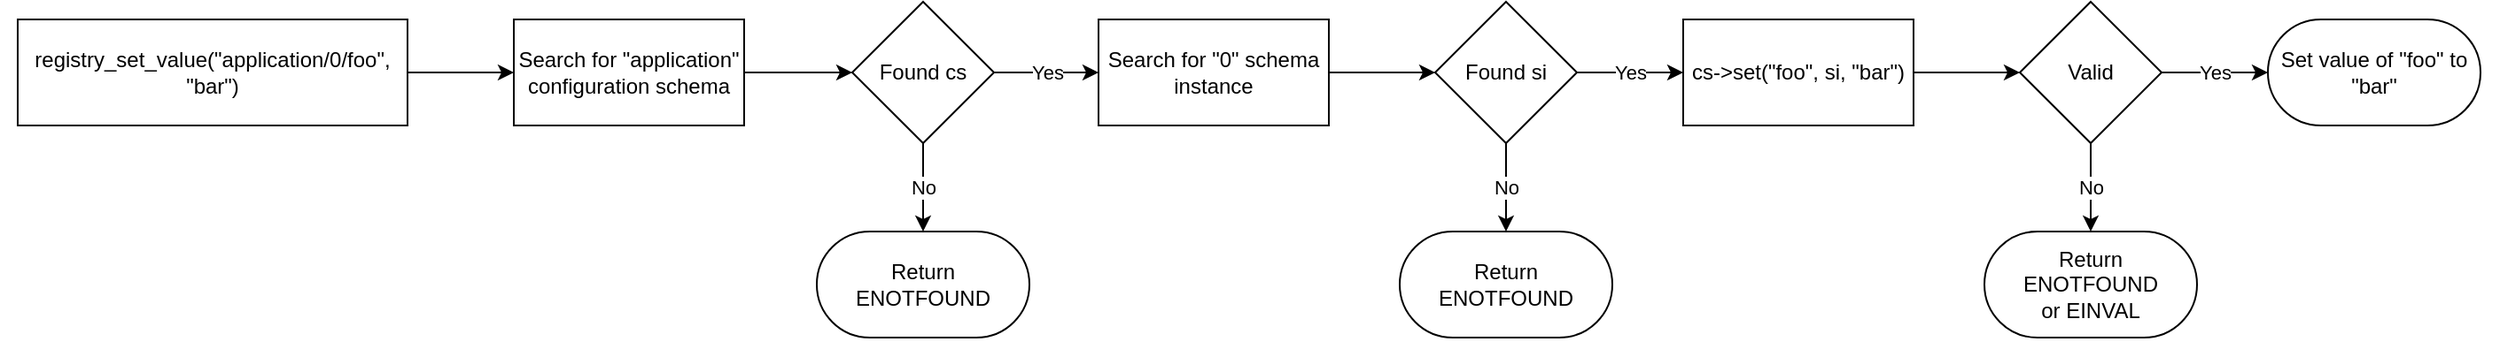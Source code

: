 <mxfile>
    <diagram id="fjN8D4Odn0497USpxgly" name="Page-1">
        <mxGraphModel dx="2868" dy="840" grid="1" gridSize="10" guides="1" tooltips="1" connect="1" arrows="1" fold="1" page="1" pageScale="1" pageWidth="1169" pageHeight="827" background="#FFFFFF" math="0" shadow="0">
            <root>
                <mxCell id="0"/>
                <mxCell id="1" parent="0"/>
                <mxCell id="274" value="" style="rounded=0;whiteSpace=wrap;html=1;strokeColor=none;" parent="1" vertex="1">
                    <mxGeometry x="-1160" y="20" width="1410" height="200" as="geometry"/>
                </mxCell>
                <mxCell id="181" value="registry_set_value(&quot;application/0/foo&quot;, &quot;bar&quot;)" style="rounded=0;whiteSpace=wrap;html=1;" parent="1" vertex="1">
                    <mxGeometry x="-1150" y="30" width="220" height="60" as="geometry"/>
                </mxCell>
                <mxCell id="213" style="edgeStyle=elbowEdgeStyle;rounded=0;html=1;" parent="1" source="181" target="215" edge="1">
                    <mxGeometry relative="1" as="geometry">
                        <mxPoint x="-713" y="240" as="sourcePoint"/>
                    </mxGeometry>
                </mxCell>
                <mxCell id="214" style="edgeStyle=elbowEdgeStyle;rounded=0;html=1;" parent="1" source="215" target="218" edge="1">
                    <mxGeometry relative="1" as="geometry">
                        <mxPoint x="-719" y="379" as="targetPoint"/>
                    </mxGeometry>
                </mxCell>
                <mxCell id="215" value="Search for &quot;application&quot; configuration schema" style="rounded=0;whiteSpace=wrap;html=1;" parent="1" vertex="1">
                    <mxGeometry x="-870" y="30" width="130" height="60" as="geometry"/>
                </mxCell>
                <mxCell id="216" value="No" style="edgeStyle=elbowEdgeStyle;rounded=0;html=1;" parent="1" source="218" target="219" edge="1">
                    <mxGeometry relative="1" as="geometry">
                        <mxPoint x="-619" y="419" as="targetPoint"/>
                        <mxPoint as="offset"/>
                    </mxGeometry>
                </mxCell>
                <mxCell id="217" value="Yes" style="edgeStyle=elbowEdgeStyle;rounded=0;html=1;" parent="1" source="218" target="228" edge="1">
                    <mxGeometry relative="1" as="geometry">
                        <mxPoint x="-719" y="489" as="targetPoint"/>
                    </mxGeometry>
                </mxCell>
                <mxCell id="218" value="Found cs" style="rhombus;whiteSpace=wrap;html=1;" parent="1" vertex="1">
                    <mxGeometry x="-679" y="20" width="80" height="80" as="geometry"/>
                </mxCell>
                <mxCell id="219" value="Return&lt;br&gt;ENOTFOUND" style="rounded=1;whiteSpace=wrap;html=1;arcSize=50;" parent="1" vertex="1">
                    <mxGeometry x="-699" y="150" width="120" height="60" as="geometry"/>
                </mxCell>
                <mxCell id="220" style="edgeStyle=elbowEdgeStyle;rounded=0;html=1;" parent="1" source="221" target="226" edge="1">
                    <mxGeometry relative="1" as="geometry"/>
                </mxCell>
                <mxCell id="221" value="cs-&amp;gt;set(&quot;foo&quot;, si, &quot;bar&quot;)" style="rounded=0;whiteSpace=wrap;html=1;" parent="1" vertex="1">
                    <mxGeometry x="-210" y="30" width="130" height="60" as="geometry"/>
                </mxCell>
                <mxCell id="222" value="No" style="edgeStyle=elbowEdgeStyle;rounded=0;html=1;" parent="1" source="226" target="223" edge="1">
                    <mxGeometry relative="1" as="geometry">
                        <mxPoint x="-784" y="739" as="sourcePoint"/>
                        <mxPoint x="-724" y="739" as="targetPoint"/>
                        <mxPoint as="offset"/>
                    </mxGeometry>
                </mxCell>
                <mxCell id="223" value="Return&lt;br&gt;ENOTFOUND&lt;br&gt;or EINVAL" style="rounded=1;whiteSpace=wrap;html=1;arcSize=50;" parent="1" vertex="1">
                    <mxGeometry x="-40" y="150" width="120" height="60" as="geometry"/>
                </mxCell>
                <mxCell id="224" value="Yes" style="edgeStyle=elbowEdgeStyle;rounded=0;html=1;" parent="1" source="226" target="225" edge="1">
                    <mxGeometry relative="1" as="geometry">
                        <mxPoint x="-904" y="889" as="sourcePoint"/>
                        <mxPoint x="-844" y="889" as="targetPoint"/>
                        <mxPoint as="offset"/>
                    </mxGeometry>
                </mxCell>
                <mxCell id="225" value="Set value of &quot;foo&quot; to &quot;bar&quot;" style="rounded=1;whiteSpace=wrap;html=1;arcSize=50;" parent="1" vertex="1">
                    <mxGeometry x="120" y="30" width="120" height="60" as="geometry"/>
                </mxCell>
                <mxCell id="226" value="Valid" style="rhombus;whiteSpace=wrap;html=1;" parent="1" vertex="1">
                    <mxGeometry x="-20" y="20" width="80" height="80" as="geometry"/>
                </mxCell>
                <mxCell id="227" style="edgeStyle=elbowEdgeStyle;rounded=0;html=1;" parent="1" source="228" target="231" edge="1">
                    <mxGeometry relative="1" as="geometry">
                        <mxPoint x="-719" y="599" as="targetPoint"/>
                    </mxGeometry>
                </mxCell>
                <mxCell id="228" value="Search for &quot;0&quot; schema instance" style="rounded=0;whiteSpace=wrap;html=1;" parent="1" vertex="1">
                    <mxGeometry x="-540" y="30" width="130" height="60" as="geometry"/>
                </mxCell>
                <mxCell id="229" value="No" style="edgeStyle=elbowEdgeStyle;rounded=0;html=1;" parent="1" source="231" target="232" edge="1">
                    <mxGeometry relative="1" as="geometry">
                        <mxPoint x="-619" y="639" as="targetPoint"/>
                        <mxPoint as="offset"/>
                    </mxGeometry>
                </mxCell>
                <mxCell id="230" value="Yes" style="edgeStyle=elbowEdgeStyle;rounded=0;html=1;" parent="1" source="231" target="221" edge="1">
                    <mxGeometry relative="1" as="geometry">
                        <mxPoint x="-719" y="709" as="targetPoint"/>
                    </mxGeometry>
                </mxCell>
                <mxCell id="231" value="Found si" style="rhombus;whiteSpace=wrap;html=1;" parent="1" vertex="1">
                    <mxGeometry x="-350" y="20" width="80" height="80" as="geometry"/>
                </mxCell>
                <mxCell id="232" value="Return&lt;br&gt;ENOTFOUND" style="rounded=1;whiteSpace=wrap;html=1;arcSize=50;" parent="1" vertex="1">
                    <mxGeometry x="-370" y="150" width="120" height="60" as="geometry"/>
                </mxCell>
            </root>
        </mxGraphModel>
    </diagram>
</mxfile>